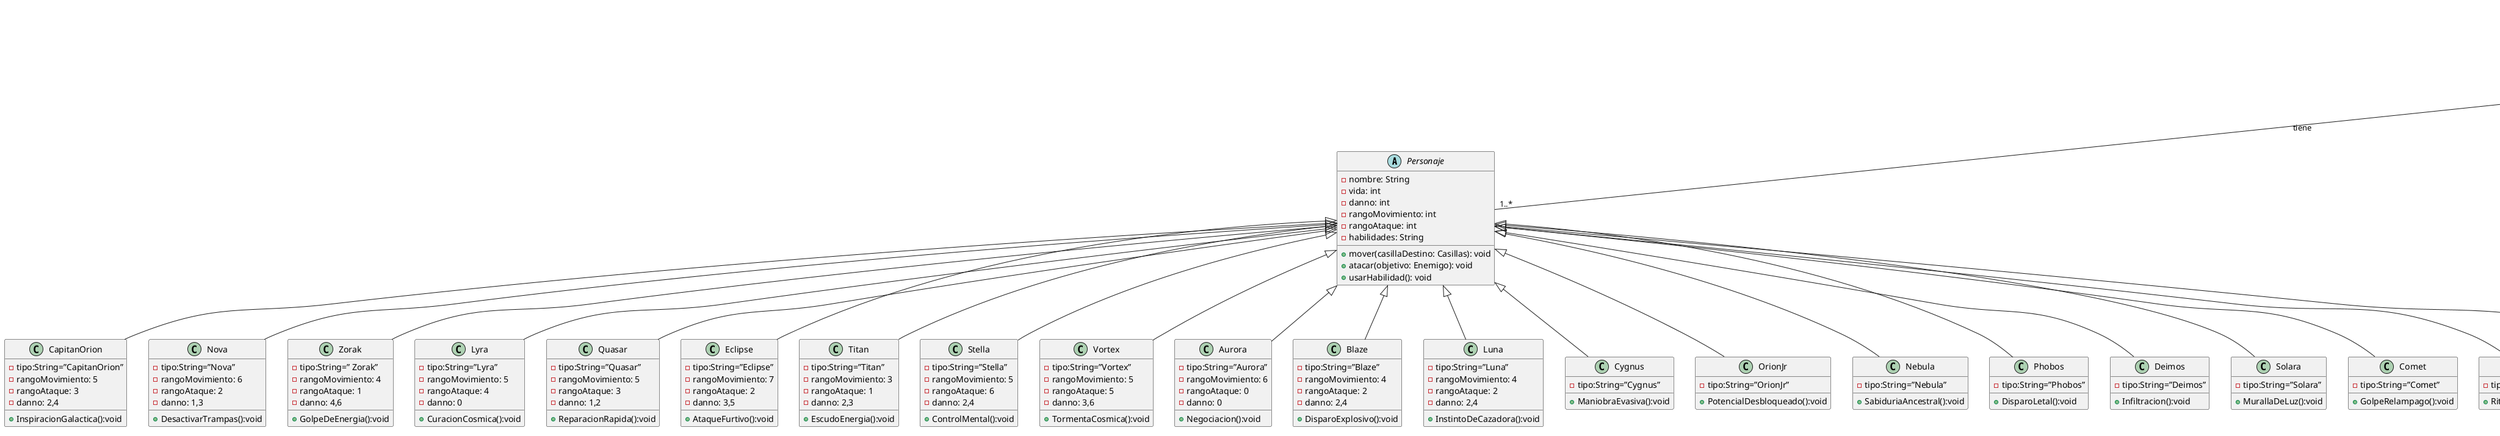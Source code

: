 @startuml

abstract class Personaje {
    - nombre: String
    - vida: int
    - danno: int
    - rangoMovimiento: int
    - rangoAtaque: int
    - habilidades: String
    + mover(casillaDestino: Casillas): void
    + atacar(objetivo: Enemigo): void
    + usarHabilidad(): void
}

 class CapitanOrion extends Personaje{
-tipo:String=”CapitanOrion”
-rangoMovimiento: 5
-rangoAtaque: 3
-danno: 2,4

+InspiracionGalactica():void

}
class Nova extends Personaje{
-tipo:String=”Nova”
-rangoMovimiento: 6
-rangoAtaque: 2
-danno: 1,3
+DesactivarTrampas():void
}
class Zorak extends Personaje {
-tipo:String=” Zorak”
-rangoMovimiento: 4
-rangoAtaque: 1
-danno: 4,6
+GolpeDeEnergia():void
}
class Lyra extends Personaje{
-tipo:String=”Lyra”
-rangoMovimiento: 5
-rangoAtaque: 4
-danno: 0
+CuracionCosmica():void
}
class Quasar extends Personaje{
-tipo:String=”Quasar”
-rangoMovimiento: 5
-rangoAtaque: 3
-danno: 1,2
+ReparacionRapida():void
}
class Eclipse extends Personaje{
-tipo:String=”Eclipse”
-rangoMovimiento: 7
-rangoAtaque: 2
-danno: 3,5
+AtaqueFurtivo():void
}
class Titan extends Personaje{
-tipo:String=”Titan”
-rangoMovimiento: 3
-rangoAtaque: 1
-danno: 2,3
+EscudoEnergia():void
}
class Stella extends Personaje{
-tipo:String=”Stella”
-rangoMovimiento: 5
-rangoAtaque: 6
-danno: 2,4
+ControlMental():void
}
class Vortex extends Personaje{
-tipo:String=”Vortex”
-rangoMovimiento: 5
-rangoAtaque: 5
-danno: 3,6
+TormentaCosmica():void
}
class Aurora extends Personaje{
-tipo:String=”Aurora”
-rangoMovimiento: 6
-rangoAtaque: 0
-danno: 0
+Negociacion():void
}
    class Blaze extends Personaje{
-tipo:String=”Blaze”
-rangoMovimiento: 4
-rangoAtaque: 2
-danno: 2,4
+DisparoExplosivo():void
}
class Luna extends Personaje{
-tipo:String=”Luna”
-rangoMovimiento: 4
-rangoAtaque: 2
-danno: 2,4
+InstintoDeCazadora():void
}
class Cygnus extends Personaje{
-tipo:String=”Cygnus”
+ManiobraEvasiva():void
}
class OrionJr extends Personaje{
-tipo:String=”OrionJr”
+PotencialDesbloqueado():void
}
class Nebula extends Personaje{
-tipo:String=”Nebula”
+SabiduriaAncestral():void
}
class Phobos extends Personaje{
-tipo:String=”Phobos”
+DisparoLetal():void
}
class Deimos extends Personaje{
-tipo:String=”Deimos”
+Infiltracion():void
}
class Solara extends Personaje{
-tipo:String=”Solara”
+MurallaDeLuz():void
}
class Comet extends Personaje{
-tipo:String=”Comet”
+GolpeRelampago():void
}
class Andromeda extends Personaje{
-tipo:String=”Andromeda”
+RitualEstelar():void
}



abstract class Enemigo  {
    - nombre: String
    - vida: int
    - danio: int
    - comportamientoIA: String
    + actuar(): void
}

class DroneCombate extends Enemigo{
    - tipo: String = "Drone"
    + escanear(): void
}

class ArañaCósmica  extends Enemigo{
    - tipo: String = "Araña"
    + lanzarRed(): void
}
class PiratasEspaciales extends Enemigo {
-tipo:String=”Piratas”
+robo():void
}
class GiganteDeLava extends Enemigo{
-tipo:String=”Gigante”
+erupción():void
}



class Tablero {
    - casillas: List<Casillas>
    - ancho: int
    - alto: int
    + generarNivel(nivel: int): void
    + obtenerCasillas(x: int, y: int): Casillas
}

class Casillas  {
    - x: int
    - y: int
    - tipo: String
    - contenido:
    - peligro: String
    + estaOcupada(): boolean ObjetoMagico
}

class ObjetoMagico {
    - nombre: String
    - efecto: String
    - rangoUso: int
    + usar(): void
}
class PocionCurativa extends ObjetoMagico{
-nombre: "Pocion Curativa"
-efecto: 3,5
-rangoUso: 1
+restauraVida()
}
class EscudoEnergia extends ObjetoMagico{
-nombre: "Escudo de energia"
-efecto: 4
-rangoUso: 1
+Absorbe()
}
class BombaPlasma extends ObjetoMagico{
-nombre: Bomba de BombaPlasma
-efecto: 3
-danno: int: 4,6
-rangoUso: 5
+Explota()
}

class Acertijo  {
    - descripcion: String
    - solucion: String
    + resolver(intento: String): boolean
}

class Juego {

    - enemigos: List<Enemigo>
    - tablero: Tablero
    - turnoActual: int
    + iniciarPartida(): void
    + finalizarTurno(): void
    + verificarVictoria(): boolean
}






Juego "1" *-- "1" Tablero: tiene

Juego "1" *-- "1..*" Enemigo: tiene
Juego "1" *-- "1..*" Acertijo: tiene
Juego "1" *-- "1..*" Personaje: tiene

Personaje -- Casillas: ocupa >
Enemigo -- Casillas: ocupa >
Tablero "1" *-- "1..*" Casillas: tiene
Juego "1" *-- "1..*" ObjetoMagico: tiene
@enduml
